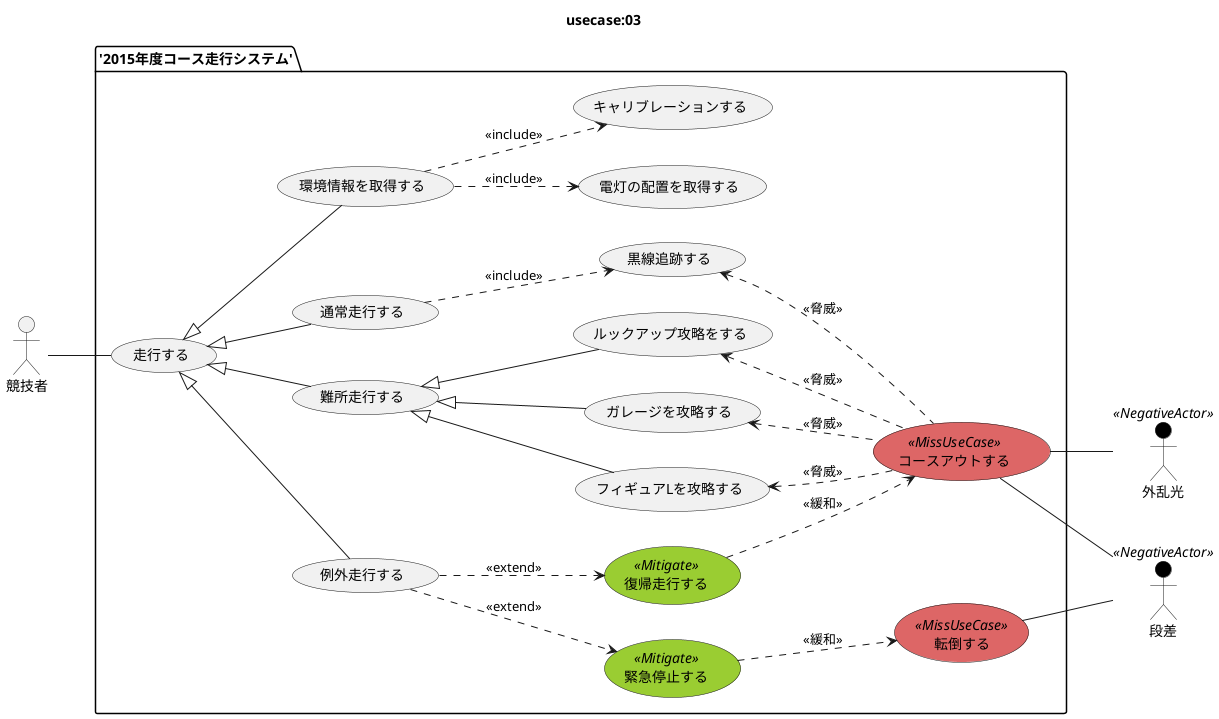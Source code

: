 @startuml usecase.png

title usecase:03 

actor 競技者 as user

left to right direction

skinparam usecase {
  BackgroundColor<<MissUseCase>> #DD6666
  BackgroundColor<<Mitigate>> YellowGreen
}

skinparam actor {
  BackgroundColor<<NegativeActor>> Black
}

actor 外乱光 as noise <<NegativeActor>>
actor 段差   as ramp  <<NegativeActor>>

package '2015年度コース走行システム' {

  usecase 走行する                as defalut

  usecase 通常走行する            as normal
  usecase 難所走行する            as different
  usecase 例外走行する            as exception

  usecase 黒線追跡する            as line
  usecase ガレージを攻略する      as grage
  usecase ルックアップ攻略をする  as lookup
  usecase フィギュアLを攻略する   as figureL

  usecase 復帰走行する            as return    <<Mitigate>>
  usecase 緊急停止する            as stop      <<Mitigate>>

  usecase コースアウトする        as courseout <<MissUseCase>>
  usecase 転倒する                as falling   <<MissUseCase>>

  usecase 環境情報を取得する      as getenv

  usecase 電灯の配置を取得する    as getlight
  usecase キャリブレーションする  as calb

  user -- defalut

  defalut <|-- normal
  defalut <|-- different
  defalut <|-- exception
  defalut <|-- getenv

  normal ..> line    : <<include>>

  line    <.. courseout : <<脅威>>
  grage   <.. courseout : <<脅威>>
  lookup  <.. courseout : <<脅威>>
  figureL <.. courseout : <<脅威>>

  different <|-- grage
  different <|-- lookup
  different <|-- figureL

  exception ..> return : <<extend>>
  exception ..> stop   : <<extend>>

  getenv ..> getlight  : <<include>>
  getenv ..> calb      : <<include>>

  return ..> courseout : <<緩和>>
  stop   ..> falling   : <<緩和>>

  courseout -- noise
  courseout -- ramp
  falling   -- ramp

}

@enduml
